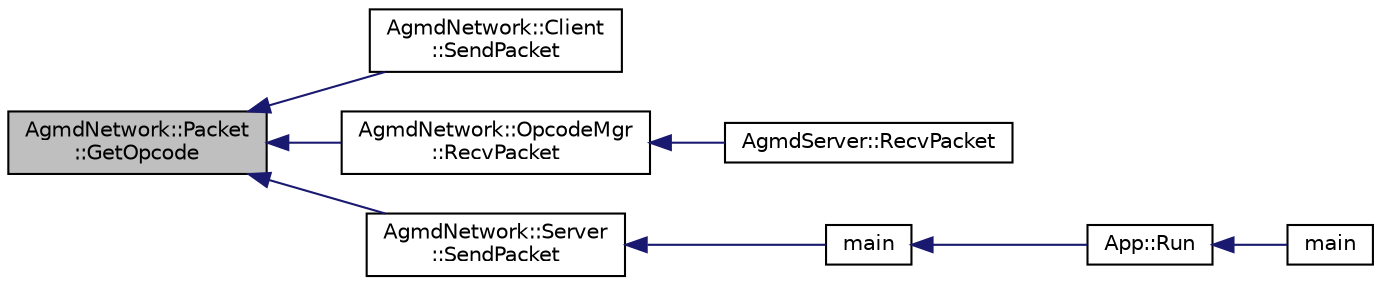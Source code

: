 digraph "AgmdNetwork::Packet::GetOpcode"
{
  edge [fontname="Helvetica",fontsize="10",labelfontname="Helvetica",labelfontsize="10"];
  node [fontname="Helvetica",fontsize="10",shape=record];
  rankdir="LR";
  Node1 [label="AgmdNetwork::Packet\l::GetOpcode",height=0.2,width=0.4,color="black", fillcolor="grey75", style="filled" fontcolor="black"];
  Node1 -> Node2 [dir="back",color="midnightblue",fontsize="10",style="solid"];
  Node2 [label="AgmdNetwork::Client\l::SendPacket",height=0.2,width=0.4,color="black", fillcolor="white", style="filled",URL="$class_agmd_network_1_1_client.html#aec350453a69e976c506b0728c5a5ff57"];
  Node1 -> Node3 [dir="back",color="midnightblue",fontsize="10",style="solid"];
  Node3 [label="AgmdNetwork::OpcodeMgr\l::RecvPacket",height=0.2,width=0.4,color="black", fillcolor="white", style="filled",URL="$class_agmd_network_1_1_opcode_mgr.html#addf7440a6b36b8cbd4ab2756cdc25c6b"];
  Node3 -> Node4 [dir="back",color="midnightblue",fontsize="10",style="solid"];
  Node4 [label="AgmdServer::RecvPacket",height=0.2,width=0.4,color="black", fillcolor="white", style="filled",URL="$class_agmd_server.html#a4d24b46573a90478ebcdb8dc51ff86c3"];
  Node1 -> Node5 [dir="back",color="midnightblue",fontsize="10",style="solid"];
  Node5 [label="AgmdNetwork::Server\l::SendPacket",height=0.2,width=0.4,color="black", fillcolor="white", style="filled",URL="$class_agmd_network_1_1_server.html#a7144d57c804d9a4aa5dae4d83011d1b0"];
  Node5 -> Node6 [dir="back",color="midnightblue",fontsize="10",style="solid"];
  Node6 [label="main",height=0.2,width=0.4,color="black", fillcolor="white", style="filled",URL="$_agmd_server_2main_8cpp.html#a3c04138a5bfe5d72780bb7e82a18e627"];
  Node6 -> Node7 [dir="back",color="midnightblue",fontsize="10",style="solid"];
  Node7 [label="App::Run",height=0.2,width=0.4,color="black", fillcolor="white", style="filled",URL="$class_app.html#a92c5c3d8799fe937ea0179b4efb1f4d3"];
  Node7 -> Node8 [dir="back",color="midnightblue",fontsize="10",style="solid"];
  Node8 [label="main",height=0.2,width=0.4,color="black", fillcolor="white", style="filled",URL="$_demo_2main_8cpp.html#a3c04138a5bfe5d72780bb7e82a18e627"];
}
